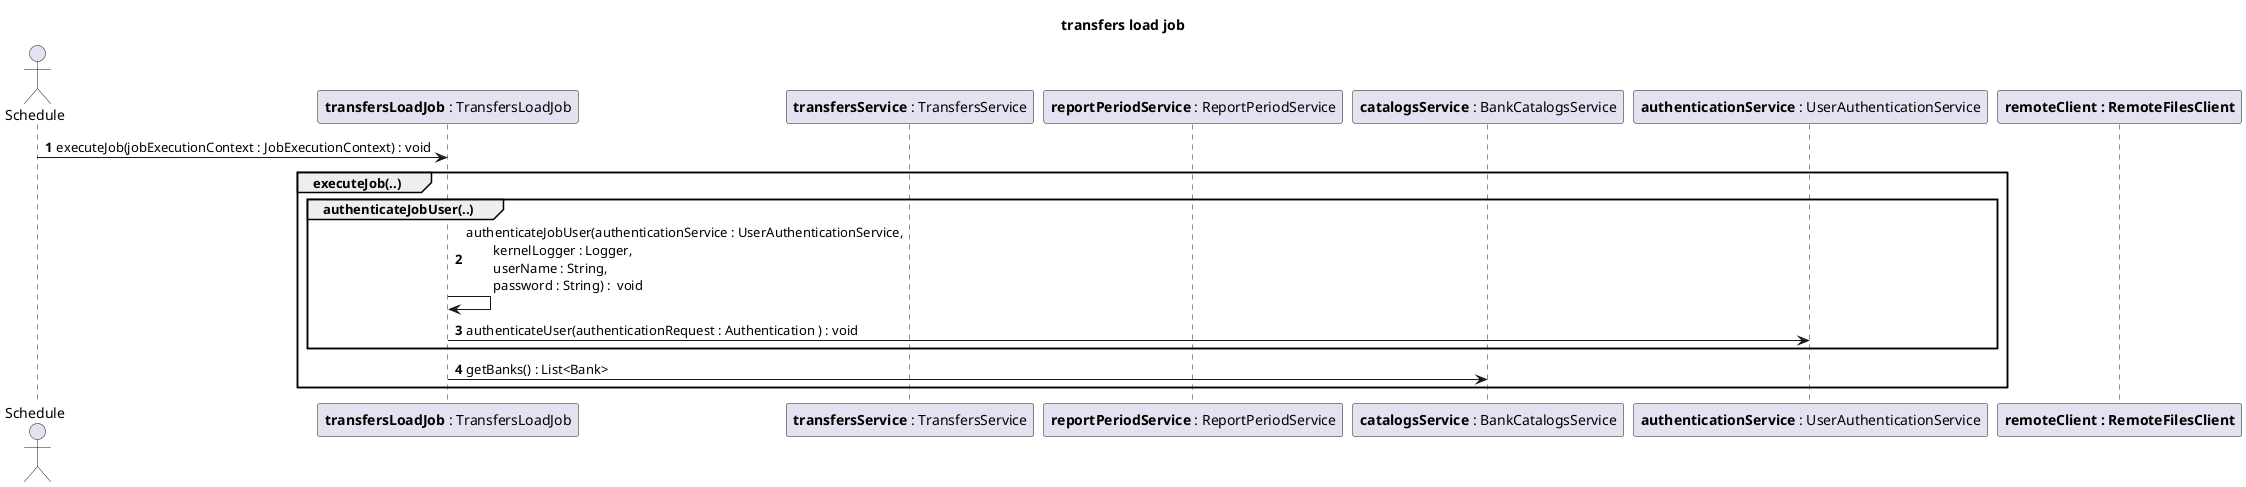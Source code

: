 @startuml
'https://plantuml.com/sequence-diagram
autonumber

title transfers load job
actor Schedule
<style>
node {
        Padding 12
        Margin 3
        HorizontalAlignment center
        LineColor blue
        LineThickness 3.0
        BackgroundColor gold
        RoundCorner 40
        MaximumWidth 100
        }
 </style>

participant "**transfersLoadJob** : TransfersLoadJob" as trns
participant "**transfersService** : TransfersService"
participant "**reportPeriodService** : ReportPeriodService"
participant "**catalogsService** : BankCatalogsService" as ctlsr
participant "**authenticationService** : UserAuthenticationService" as auth
participant "**remoteClient : RemoteFilesClient**"


"Schedule" -> trns: executeJob(jobExecutionContext : JobExecutionContext) : void
group executeJob(..)

    group authenticateJobUser(..)
 trns -> trns: authenticateJobUser(authenticationService : UserAuthenticationService,\n\tkernelLogger : Logger,\n\tuserName : String,\n\tpassword : String) :  void
 trns -> auth: authenticateUser(authenticationRequest : Authentication ) : void
        end

 trns ->  ctlsr: getBanks() : List<Bank>
end
'Bob --> Alice: Authentication Response
'
'Alice -> Bob: Another authentication Request
'Alice <-- Bob: another authentication Response


@enduml